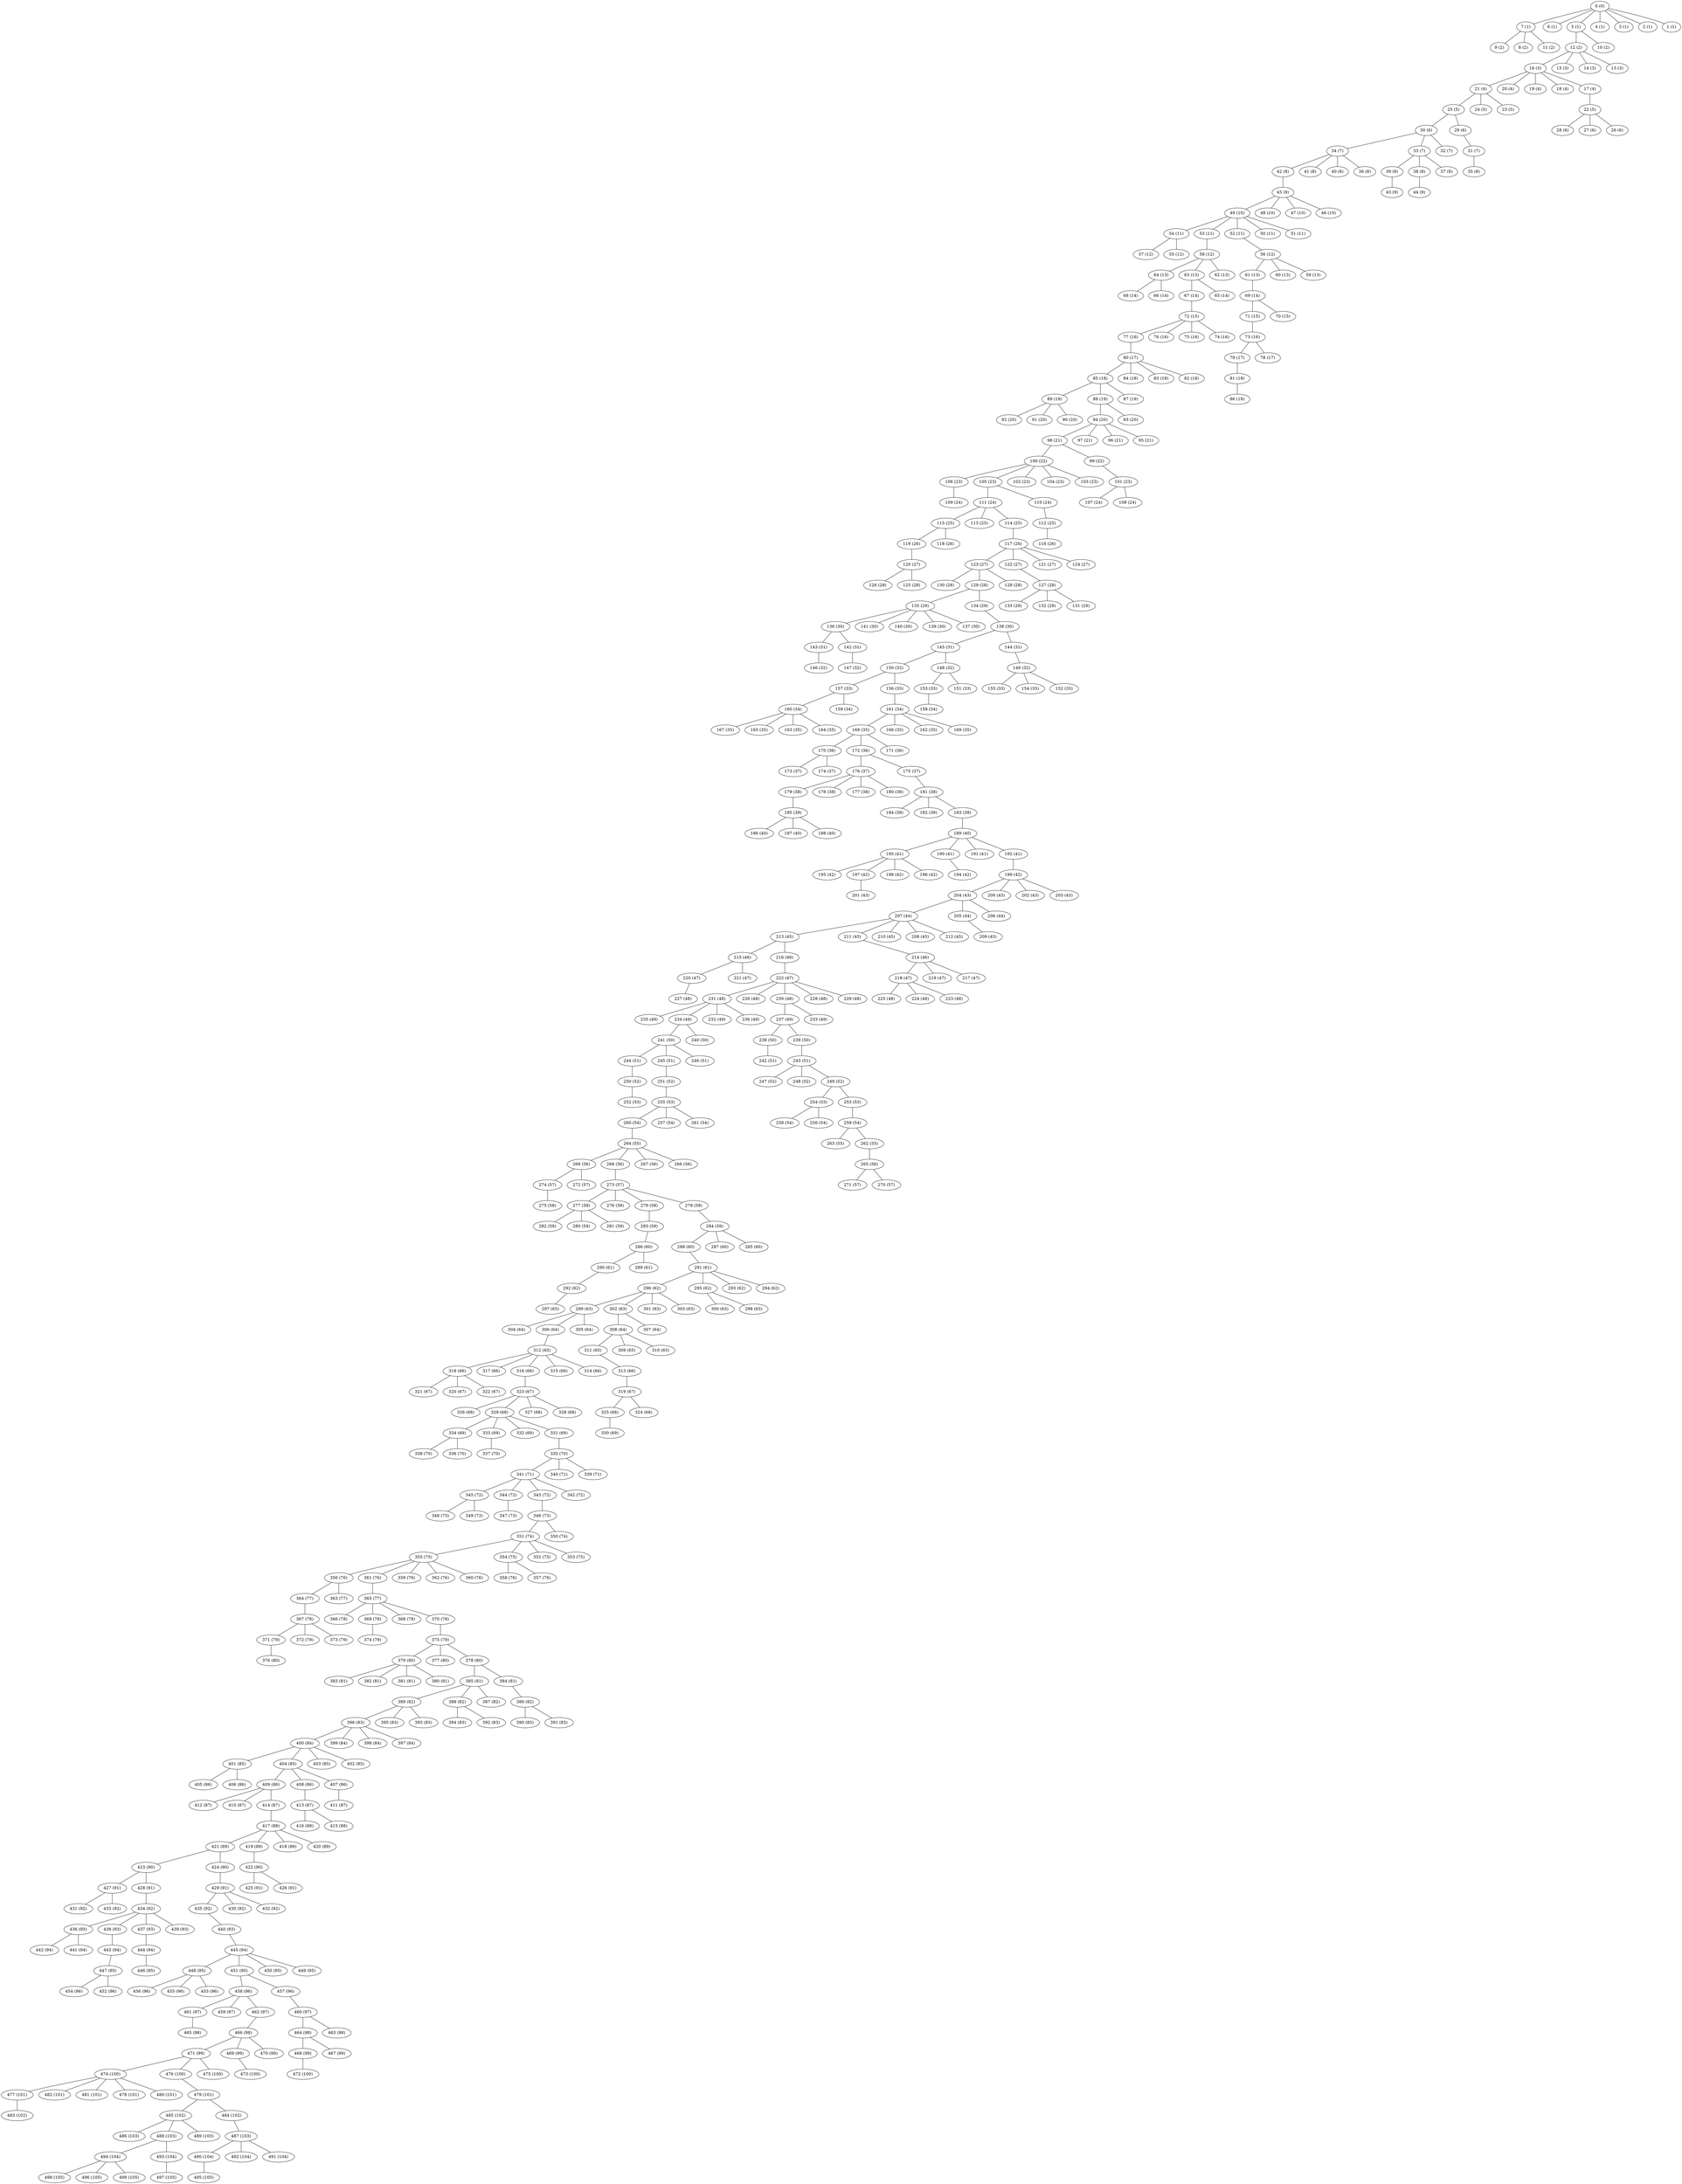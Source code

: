 graph grafoBarabasi_500_7_Dijkstra  {
"0 (0)";
"7 (1)";
"6 (1)";
"5 (1)";
"4 (1)";
"3 (1)";
"2 (1)";
"1 (1)";
"9 (2)";
"12 (2)";
"10 (2)";
"8 (2)";
"11 (2)";
"16 (3)";
"15 (3)";
"14 (3)";
"13 (3)";
"21 (4)";
"20 (4)";
"19 (4)";
"18 (4)";
"17 (4)";
"22 (5)";
"25 (5)";
"24 (5)";
"23 (5)";
"30 (6)";
"29 (6)";
"28 (6)";
"27 (6)";
"26 (6)";
"31 (7)";
"34 (7)";
"33 (7)";
"32 (7)";
"35 (8)";
"39 (8)";
"38 (8)";
"37 (8)";
"42 (8)";
"41 (8)";
"40 (8)";
"36 (8)";
"45 (9)";
"44 (9)";
"43 (9)";
"49 (10)";
"48 (10)";
"47 (10)";
"46 (10)";
"54 (11)";
"53 (11)";
"52 (11)";
"50 (11)";
"51 (11)";
"56 (12)";
"58 (12)";
"57 (12)";
"55 (12)";
"64 (13)";
"63 (13)";
"62 (13)";
"61 (13)";
"60 (13)";
"59 (13)";
"69 (14)";
"67 (14)";
"65 (14)";
"68 (14)";
"66 (14)";
"72 (15)";
"71 (15)";
"70 (15)";
"73 (16)";
"77 (16)";
"76 (16)";
"75 (16)";
"74 (16)";
"80 (17)";
"79 (17)";
"78 (17)";
"81 (18)";
"85 (18)";
"84 (18)";
"83 (18)";
"82 (18)";
"89 (19)";
"88 (19)";
"87 (19)";
"86 (19)";
"94 (20)";
"93 (20)";
"92 (20)";
"91 (20)";
"90 (20)";
"98 (21)";
"97 (21)";
"96 (21)";
"95 (21)";
"100 (22)";
"99 (22)";
"101 (23)";
"106 (23)";
"105 (23)";
"102 (23)";
"104 (23)";
"103 (23)";
"111 (24)";
"110 (24)";
"107 (24)";
"108 (24)";
"109 (24)";
"112 (25)";
"115 (25)";
"113 (25)";
"114 (25)";
"117 (26)";
"119 (26)";
"116 (26)";
"118 (26)";
"120 (27)";
"123 (27)";
"122 (27)";
"121 (27)";
"124 (27)";
"127 (28)";
"130 (28)";
"129 (28)";
"128 (28)";
"126 (28)";
"125 (28)";
"135 (29)";
"134 (29)";
"133 (29)";
"132 (29)";
"131 (29)";
"138 (30)";
"136 (30)";
"141 (30)";
"140 (30)";
"139 (30)";
"137 (30)";
"143 (31)";
"142 (31)";
"145 (31)";
"144 (31)";
"149 (32)";
"150 (32)";
"148 (32)";
"147 (32)";
"146 (32)";
"153 (33)";
"151 (33)";
"157 (33)";
"156 (33)";
"155 (33)";
"154 (33)";
"152 (33)";
"161 (34)";
"160 (34)";
"159 (34)";
"158 (34)";
"168 (35)";
"167 (35)";
"166 (35)";
"162 (35)";
"165 (35)";
"163 (35)";
"169 (35)";
"164 (35)";
"170 (36)";
"172 (36)";
"171 (36)";
"176 (37)";
"175 (37)";
"173 (37)";
"174 (37)";
"181 (38)";
"179 (38)";
"178 (38)";
"177 (38)";
"180 (38)";
"185 (39)";
"184 (39)";
"182 (39)";
"183 (39)";
"189 (40)";
"186 (40)";
"187 (40)";
"188 (40)";
"193 (41)";
"190 (41)";
"191 (41)";
"192 (41)";
"199 (42)";
"195 (42)";
"197 (42)";
"198 (42)";
"194 (42)";
"196 (42)";
"201 (43)";
"204 (43)";
"200 (43)";
"202 (43)";
"203 (43)";
"207 (44)";
"205 (44)";
"206 (44)";
"209 (45)";
"213 (45)";
"211 (45)";
"210 (45)";
"208 (45)";
"212 (45)";
"214 (46)";
"215 (46)";
"216 (46)";
"222 (47)";
"218 (47)";
"219 (47)";
"217 (47)";
"220 (47)";
"221 (47)";
"227 (48)";
"225 (48)";
"224 (48)";
"231 (48)";
"226 (48)";
"230 (48)";
"223 (48)";
"228 (48)";
"229 (48)";
"237 (49)";
"235 (49)";
"234 (49)";
"232 (49)";
"236 (49)";
"233 (49)";
"241 (50)";
"238 (50)";
"239 (50)";
"240 (50)";
"243 (51)";
"244 (51)";
"245 (51)";
"246 (51)";
"242 (51)";
"250 (52)";
"247 (52)";
"248 (52)";
"249 (52)";
"251 (52)";
"255 (53)";
"254 (53)";
"253 (53)";
"252 (53)";
"259 (54)";
"258 (54)";
"256 (54)";
"260 (54)";
"257 (54)";
"261 (54)";
"264 (55)";
"263 (55)";
"262 (55)";
"265 (56)";
"269 (56)";
"268 (56)";
"267 (56)";
"266 (56)";
"273 (57)";
"274 (57)";
"272 (57)";
"271 (57)";
"270 (57)";
"277 (58)";
"275 (58)";
"276 (58)";
"279 (58)";
"278 (58)";
"284 (59)";
"283 (59)";
"282 (59)";
"280 (59)";
"281 (59)";
"286 (60)";
"288 (60)";
"287 (60)";
"285 (60)";
"291 (61)";
"290 (61)";
"289 (61)";
"292 (62)";
"296 (62)";
"295 (62)";
"293 (62)";
"294 (62)";
"299 (63)";
"300 (63)";
"298 (63)";
"302 (63)";
"301 (63)";
"297 (63)";
"303 (63)";
"308 (64)";
"307 (64)";
"304 (64)";
"306 (64)";
"305 (64)";
"312 (65)";
"311 (65)";
"309 (65)";
"310 (65)";
"313 (66)";
"318 (66)";
"317 (66)";
"316 (66)";
"315 (66)";
"314 (66)";
"323 (67)";
"319 (67)";
"321 (67)";
"320 (67)";
"322 (67)";
"325 (68)";
"324 (68)";
"326 (68)";
"329 (68)";
"327 (68)";
"328 (68)";
"334 (69)";
"333 (69)";
"332 (69)";
"331 (69)";
"330 (69)";
"335 (70)";
"337 (70)";
"338 (70)";
"336 (70)";
"341 (71)";
"340 (71)";
"339 (71)";
"345 (72)";
"344 (72)";
"343 (72)";
"342 (72)";
"346 (73)";
"348 (73)";
"347 (73)";
"349 (73)";
"351 (74)";
"350 (74)";
"355 (75)";
"354 (75)";
"352 (75)";
"353 (75)";
"356 (76)";
"358 (76)";
"361 (76)";
"359 (76)";
"362 (76)";
"357 (76)";
"360 (76)";
"365 (77)";
"364 (77)";
"363 (77)";
"367 (78)";
"366 (78)";
"369 (78)";
"368 (78)";
"370 (78)";
"375 (79)";
"371 (79)";
"372 (79)";
"373 (79)";
"374 (79)";
"379 (80)";
"377 (80)";
"378 (80)";
"376 (80)";
"385 (81)";
"384 (81)";
"383 (81)";
"382 (81)";
"381 (81)";
"380 (81)";
"386 (82)";
"389 (82)";
"388 (82)";
"387 (82)";
"394 (83)";
"392 (83)";
"390 (83)";
"396 (83)";
"395 (83)";
"393 (83)";
"391 (83)";
"400 (84)";
"399 (84)";
"398 (84)";
"397 (84)";
"401 (85)";
"404 (85)";
"403 (85)";
"402 (85)";
"409 (86)";
"408 (86)";
"407 (86)";
"405 (86)";
"406 (86)";
"411 (87)";
"413 (87)";
"412 (87)";
"410 (87)";
"414 (87)";
"417 (88)";
"416 (88)";
"415 (88)";
"421 (89)";
"419 (89)";
"418 (89)";
"420 (89)";
"422 (90)";
"423 (90)";
"424 (90)";
"429 (91)";
"427 (91)";
"425 (91)";
"428 (91)";
"426 (91)";
"434 (92)";
"435 (92)";
"430 (92)";
"432 (92)";
"431 (92)";
"433 (92)";
"436 (93)";
"438 (93)";
"437 (93)";
"439 (93)";
"440 (93)";
"445 (94)";
"444 (94)";
"443 (94)";
"442 (94)";
"441 (94)";
"448 (95)";
"447 (95)";
"446 (95)";
"451 (95)";
"450 (95)";
"449 (95)";
"458 (96)";
"457 (96)";
"454 (96)";
"452 (96)";
"456 (96)";
"455 (96)";
"453 (96)";
"460 (97)";
"461 (97)";
"459 (97)";
"462 (97)";
"466 (98)";
"464 (98)";
"463 (98)";
"465 (98)";
"468 (99)";
"471 (99)";
"469 (99)";
"470 (99)";
"467 (99)";
"474 (100)";
"472 (100)";
"476 (100)";
"473 (100)";
"475 (100)";
"477 (101)";
"479 (101)";
"482 (101)";
"481 (101)";
"478 (101)";
"480 (101)";
"485 (102)";
"483 (102)";
"484 (102)";
"487 (103)";
"486 (103)";
"488 (103)";
"489 (103)";
"490 (104)";
"494 (104)";
"493 (104)";
"492 (104)";
"491 (104)";
"495 (105)";
"498 (105)";
"496 (105)";
"497 (105)";
"499 (105)";
"0 (0)" -- "7 (1)";
"0 (0)" -- "6 (1)";
"0 (0)" -- "5 (1)";
"0 (0)" -- "4 (1)";
"0 (0)" -- "3 (1)";
"0 (0)" -- "2 (1)";
"0 (0)" -- "1 (1)";
"7 (1)" -- "9 (2)";
"5 (1)" -- "12 (2)";
"5 (1)" -- "10 (2)";
"7 (1)" -- "8 (2)";
"7 (1)" -- "11 (2)";
"12 (2)" -- "16 (3)";
"12 (2)" -- "15 (3)";
"12 (2)" -- "14 (3)";
"12 (2)" -- "13 (3)";
"16 (3)" -- "21 (4)";
"16 (3)" -- "20 (4)";
"16 (3)" -- "19 (4)";
"16 (3)" -- "18 (4)";
"16 (3)" -- "17 (4)";
"17 (4)" -- "22 (5)";
"21 (4)" -- "25 (5)";
"21 (4)" -- "24 (5)";
"21 (4)" -- "23 (5)";
"25 (5)" -- "30 (6)";
"25 (5)" -- "29 (6)";
"22 (5)" -- "28 (6)";
"22 (5)" -- "27 (6)";
"22 (5)" -- "26 (6)";
"29 (6)" -- "31 (7)";
"30 (6)" -- "34 (7)";
"30 (6)" -- "33 (7)";
"30 (6)" -- "32 (7)";
"31 (7)" -- "35 (8)";
"33 (7)" -- "39 (8)";
"33 (7)" -- "38 (8)";
"33 (7)" -- "37 (8)";
"34 (7)" -- "42 (8)";
"34 (7)" -- "41 (8)";
"34 (7)" -- "40 (8)";
"34 (7)" -- "36 (8)";
"42 (8)" -- "45 (9)";
"38 (8)" -- "44 (9)";
"39 (8)" -- "43 (9)";
"45 (9)" -- "49 (10)";
"45 (9)" -- "48 (10)";
"45 (9)" -- "47 (10)";
"45 (9)" -- "46 (10)";
"49 (10)" -- "54 (11)";
"49 (10)" -- "53 (11)";
"49 (10)" -- "52 (11)";
"49 (10)" -- "50 (11)";
"49 (10)" -- "51 (11)";
"52 (11)" -- "56 (12)";
"53 (11)" -- "58 (12)";
"54 (11)" -- "57 (12)";
"54 (11)" -- "55 (12)";
"58 (12)" -- "64 (13)";
"58 (12)" -- "63 (13)";
"58 (12)" -- "62 (13)";
"56 (12)" -- "61 (13)";
"56 (12)" -- "60 (13)";
"56 (12)" -- "59 (13)";
"61 (13)" -- "69 (14)";
"63 (13)" -- "67 (14)";
"63 (13)" -- "65 (14)";
"64 (13)" -- "68 (14)";
"64 (13)" -- "66 (14)";
"67 (14)" -- "72 (15)";
"69 (14)" -- "71 (15)";
"69 (14)" -- "70 (15)";
"71 (15)" -- "73 (16)";
"72 (15)" -- "77 (16)";
"72 (15)" -- "76 (16)";
"72 (15)" -- "75 (16)";
"72 (15)" -- "74 (16)";
"77 (16)" -- "80 (17)";
"73 (16)" -- "79 (17)";
"73 (16)" -- "78 (17)";
"79 (17)" -- "81 (18)";
"80 (17)" -- "85 (18)";
"80 (17)" -- "84 (18)";
"80 (17)" -- "83 (18)";
"80 (17)" -- "82 (18)";
"85 (18)" -- "89 (19)";
"85 (18)" -- "88 (19)";
"85 (18)" -- "87 (19)";
"81 (18)" -- "86 (19)";
"88 (19)" -- "94 (20)";
"88 (19)" -- "93 (20)";
"89 (19)" -- "92 (20)";
"89 (19)" -- "91 (20)";
"89 (19)" -- "90 (20)";
"94 (20)" -- "98 (21)";
"94 (20)" -- "97 (21)";
"94 (20)" -- "96 (21)";
"94 (20)" -- "95 (21)";
"98 (21)" -- "100 (22)";
"98 (21)" -- "99 (22)";
"99 (22)" -- "101 (23)";
"100 (22)" -- "106 (23)";
"100 (22)" -- "105 (23)";
"100 (22)" -- "102 (23)";
"100 (22)" -- "104 (23)";
"100 (22)" -- "103 (23)";
"105 (23)" -- "111 (24)";
"105 (23)" -- "110 (24)";
"101 (23)" -- "107 (24)";
"101 (23)" -- "108 (24)";
"106 (23)" -- "109 (24)";
"110 (24)" -- "112 (25)";
"111 (24)" -- "115 (25)";
"111 (24)" -- "113 (25)";
"111 (24)" -- "114 (25)";
"114 (25)" -- "117 (26)";
"115 (25)" -- "119 (26)";
"112 (25)" -- "116 (26)";
"115 (25)" -- "118 (26)";
"119 (26)" -- "120 (27)";
"117 (26)" -- "123 (27)";
"117 (26)" -- "122 (27)";
"117 (26)" -- "121 (27)";
"117 (26)" -- "124 (27)";
"122 (27)" -- "127 (28)";
"123 (27)" -- "130 (28)";
"123 (27)" -- "129 (28)";
"123 (27)" -- "128 (28)";
"120 (27)" -- "126 (28)";
"120 (27)" -- "125 (28)";
"129 (28)" -- "135 (29)";
"129 (28)" -- "134 (29)";
"127 (28)" -- "133 (29)";
"127 (28)" -- "132 (29)";
"127 (28)" -- "131 (29)";
"134 (29)" -- "138 (30)";
"135 (29)" -- "136 (30)";
"135 (29)" -- "141 (30)";
"135 (29)" -- "140 (30)";
"135 (29)" -- "139 (30)";
"135 (29)" -- "137 (30)";
"136 (30)" -- "143 (31)";
"136 (30)" -- "142 (31)";
"138 (30)" -- "145 (31)";
"138 (30)" -- "144 (31)";
"144 (31)" -- "149 (32)";
"145 (31)" -- "150 (32)";
"145 (31)" -- "148 (32)";
"142 (31)" -- "147 (32)";
"143 (31)" -- "146 (32)";
"148 (32)" -- "153 (33)";
"148 (32)" -- "151 (33)";
"150 (32)" -- "157 (33)";
"150 (32)" -- "156 (33)";
"149 (32)" -- "155 (33)";
"149 (32)" -- "154 (33)";
"149 (32)" -- "152 (33)";
"156 (33)" -- "161 (34)";
"157 (33)" -- "160 (34)";
"157 (33)" -- "159 (34)";
"153 (33)" -- "158 (34)";
"161 (34)" -- "168 (35)";
"160 (34)" -- "167 (35)";
"161 (34)" -- "166 (35)";
"161 (34)" -- "162 (35)";
"160 (34)" -- "165 (35)";
"160 (34)" -- "163 (35)";
"161 (34)" -- "169 (35)";
"160 (34)" -- "164 (35)";
"168 (35)" -- "170 (36)";
"168 (35)" -- "172 (36)";
"168 (35)" -- "171 (36)";
"172 (36)" -- "176 (37)";
"172 (36)" -- "175 (37)";
"170 (36)" -- "173 (37)";
"170 (36)" -- "174 (37)";
"175 (37)" -- "181 (38)";
"176 (37)" -- "179 (38)";
"176 (37)" -- "178 (38)";
"176 (37)" -- "177 (38)";
"176 (37)" -- "180 (38)";
"179 (38)" -- "185 (39)";
"181 (38)" -- "184 (39)";
"181 (38)" -- "182 (39)";
"181 (38)" -- "183 (39)";
"183 (39)" -- "189 (40)";
"185 (39)" -- "186 (40)";
"185 (39)" -- "187 (40)";
"185 (39)" -- "188 (40)";
"189 (40)" -- "193 (41)";
"189 (40)" -- "190 (41)";
"189 (40)" -- "191 (41)";
"189 (40)" -- "192 (41)";
"192 (41)" -- "199 (42)";
"193 (41)" -- "195 (42)";
"193 (41)" -- "197 (42)";
"193 (41)" -- "198 (42)";
"190 (41)" -- "194 (42)";
"193 (41)" -- "196 (42)";
"197 (42)" -- "201 (43)";
"199 (42)" -- "204 (43)";
"199 (42)" -- "200 (43)";
"199 (42)" -- "202 (43)";
"199 (42)" -- "203 (43)";
"204 (43)" -- "207 (44)";
"204 (43)" -- "205 (44)";
"204 (43)" -- "206 (44)";
"205 (44)" -- "209 (45)";
"207 (44)" -- "213 (45)";
"207 (44)" -- "211 (45)";
"207 (44)" -- "210 (45)";
"207 (44)" -- "208 (45)";
"207 (44)" -- "212 (45)";
"211 (45)" -- "214 (46)";
"213 (45)" -- "215 (46)";
"213 (45)" -- "216 (46)";
"216 (46)" -- "222 (47)";
"214 (46)" -- "218 (47)";
"214 (46)" -- "219 (47)";
"214 (46)" -- "217 (47)";
"215 (46)" -- "220 (47)";
"215 (46)" -- "221 (47)";
"220 (47)" -- "227 (48)";
"218 (47)" -- "225 (48)";
"218 (47)" -- "224 (48)";
"222 (47)" -- "231 (48)";
"222 (47)" -- "226 (48)";
"222 (47)" -- "230 (48)";
"218 (47)" -- "223 (48)";
"222 (47)" -- "228 (48)";
"222 (47)" -- "229 (48)";
"230 (48)" -- "237 (49)";
"231 (48)" -- "235 (49)";
"231 (48)" -- "234 (49)";
"231 (48)" -- "232 (49)";
"231 (48)" -- "236 (49)";
"230 (48)" -- "233 (49)";
"234 (49)" -- "241 (50)";
"237 (49)" -- "238 (50)";
"237 (49)" -- "239 (50)";
"234 (49)" -- "240 (50)";
"239 (50)" -- "243 (51)";
"241 (50)" -- "244 (51)";
"241 (50)" -- "245 (51)";
"241 (50)" -- "246 (51)";
"238 (50)" -- "242 (51)";
"244 (51)" -- "250 (52)";
"243 (51)" -- "247 (52)";
"243 (51)" -- "248 (52)";
"243 (51)" -- "249 (52)";
"245 (51)" -- "251 (52)";
"251 (52)" -- "255 (53)";
"249 (52)" -- "254 (53)";
"249 (52)" -- "253 (53)";
"250 (52)" -- "252 (53)";
"253 (53)" -- "259 (54)";
"254 (53)" -- "258 (54)";
"254 (53)" -- "256 (54)";
"255 (53)" -- "260 (54)";
"255 (53)" -- "257 (54)";
"255 (53)" -- "261 (54)";
"260 (54)" -- "264 (55)";
"259 (54)" -- "263 (55)";
"259 (54)" -- "262 (55)";
"262 (55)" -- "265 (56)";
"264 (55)" -- "269 (56)";
"264 (55)" -- "268 (56)";
"264 (55)" -- "267 (56)";
"264 (55)" -- "266 (56)";
"268 (56)" -- "273 (57)";
"269 (56)" -- "274 (57)";
"269 (56)" -- "272 (57)";
"265 (56)" -- "271 (57)";
"265 (56)" -- "270 (57)";
"273 (57)" -- "277 (58)";
"274 (57)" -- "275 (58)";
"273 (57)" -- "276 (58)";
"273 (57)" -- "279 (58)";
"273 (57)" -- "278 (58)";
"278 (58)" -- "284 (59)";
"279 (58)" -- "283 (59)";
"277 (58)" -- "282 (59)";
"277 (58)" -- "280 (59)";
"277 (58)" -- "281 (59)";
"283 (59)" -- "286 (60)";
"284 (59)" -- "288 (60)";
"284 (59)" -- "287 (60)";
"284 (59)" -- "285 (60)";
"288 (60)" -- "291 (61)";
"286 (60)" -- "290 (61)";
"286 (60)" -- "289 (61)";
"290 (61)" -- "292 (62)";
"291 (61)" -- "296 (62)";
"291 (61)" -- "295 (62)";
"291 (61)" -- "293 (62)";
"291 (61)" -- "294 (62)";
"296 (62)" -- "299 (63)";
"295 (62)" -- "300 (63)";
"295 (62)" -- "298 (63)";
"296 (62)" -- "302 (63)";
"296 (62)" -- "301 (63)";
"292 (62)" -- "297 (63)";
"296 (62)" -- "303 (63)";
"302 (63)" -- "308 (64)";
"302 (63)" -- "307 (64)";
"299 (63)" -- "304 (64)";
"299 (63)" -- "306 (64)";
"299 (63)" -- "305 (64)";
"306 (64)" -- "312 (65)";
"308 (64)" -- "311 (65)";
"308 (64)" -- "309 (65)";
"308 (64)" -- "310 (65)";
"311 (65)" -- "313 (66)";
"312 (65)" -- "318 (66)";
"312 (65)" -- "317 (66)";
"312 (65)" -- "316 (66)";
"312 (65)" -- "315 (66)";
"312 (65)" -- "314 (66)";
"316 (66)" -- "323 (67)";
"313 (66)" -- "319 (67)";
"318 (66)" -- "321 (67)";
"318 (66)" -- "320 (67)";
"318 (66)" -- "322 (67)";
"319 (67)" -- "325 (68)";
"319 (67)" -- "324 (68)";
"323 (67)" -- "326 (68)";
"323 (67)" -- "329 (68)";
"323 (67)" -- "327 (68)";
"323 (67)" -- "328 (68)";
"329 (68)" -- "334 (69)";
"329 (68)" -- "333 (69)";
"329 (68)" -- "332 (69)";
"329 (68)" -- "331 (69)";
"325 (68)" -- "330 (69)";
"331 (69)" -- "335 (70)";
"333 (69)" -- "337 (70)";
"334 (69)" -- "338 (70)";
"334 (69)" -- "336 (70)";
"335 (70)" -- "341 (71)";
"335 (70)" -- "340 (71)";
"335 (70)" -- "339 (71)";
"341 (71)" -- "345 (72)";
"341 (71)" -- "344 (72)";
"341 (71)" -- "343 (72)";
"341 (71)" -- "342 (72)";
"343 (72)" -- "346 (73)";
"345 (72)" -- "348 (73)";
"344 (72)" -- "347 (73)";
"345 (72)" -- "349 (73)";
"346 (73)" -- "351 (74)";
"346 (73)" -- "350 (74)";
"351 (74)" -- "355 (75)";
"351 (74)" -- "354 (75)";
"351 (74)" -- "352 (75)";
"351 (74)" -- "353 (75)";
"355 (75)" -- "356 (76)";
"354 (75)" -- "358 (76)";
"355 (75)" -- "361 (76)";
"355 (75)" -- "359 (76)";
"355 (75)" -- "362 (76)";
"354 (75)" -- "357 (76)";
"355 (75)" -- "360 (76)";
"361 (76)" -- "365 (77)";
"356 (76)" -- "364 (77)";
"356 (76)" -- "363 (77)";
"364 (77)" -- "367 (78)";
"365 (77)" -- "366 (78)";
"365 (77)" -- "369 (78)";
"365 (77)" -- "368 (78)";
"365 (77)" -- "370 (78)";
"370 (78)" -- "375 (79)";
"367 (78)" -- "371 (79)";
"367 (78)" -- "372 (79)";
"367 (78)" -- "373 (79)";
"369 (78)" -- "374 (79)";
"375 (79)" -- "379 (80)";
"375 (79)" -- "377 (80)";
"375 (79)" -- "378 (80)";
"371 (79)" -- "376 (80)";
"378 (80)" -- "385 (81)";
"378 (80)" -- "384 (81)";
"379 (80)" -- "383 (81)";
"379 (80)" -- "382 (81)";
"379 (80)" -- "381 (81)";
"379 (80)" -- "380 (81)";
"384 (81)" -- "386 (82)";
"385 (81)" -- "389 (82)";
"385 (81)" -- "388 (82)";
"385 (81)" -- "387 (82)";
"388 (82)" -- "394 (83)";
"388 (82)" -- "392 (83)";
"386 (82)" -- "390 (83)";
"389 (82)" -- "396 (83)";
"389 (82)" -- "395 (83)";
"389 (82)" -- "393 (83)";
"386 (82)" -- "391 (83)";
"396 (83)" -- "400 (84)";
"396 (83)" -- "399 (84)";
"396 (83)" -- "398 (84)";
"396 (83)" -- "397 (84)";
"400 (84)" -- "401 (85)";
"400 (84)" -- "404 (85)";
"400 (84)" -- "403 (85)";
"400 (84)" -- "402 (85)";
"404 (85)" -- "409 (86)";
"404 (85)" -- "408 (86)";
"404 (85)" -- "407 (86)";
"401 (85)" -- "405 (86)";
"401 (85)" -- "406 (86)";
"407 (86)" -- "411 (87)";
"408 (86)" -- "413 (87)";
"409 (86)" -- "412 (87)";
"409 (86)" -- "410 (87)";
"409 (86)" -- "414 (87)";
"414 (87)" -- "417 (88)";
"413 (87)" -- "416 (88)";
"413 (87)" -- "415 (88)";
"417 (88)" -- "421 (89)";
"417 (88)" -- "419 (89)";
"417 (88)" -- "418 (89)";
"417 (88)" -- "420 (89)";
"419 (89)" -- "422 (90)";
"421 (89)" -- "423 (90)";
"421 (89)" -- "424 (90)";
"424 (90)" -- "429 (91)";
"423 (90)" -- "427 (91)";
"422 (90)" -- "425 (91)";
"423 (90)" -- "428 (91)";
"422 (90)" -- "426 (91)";
"428 (91)" -- "434 (92)";
"429 (91)" -- "435 (92)";
"429 (91)" -- "430 (92)";
"429 (91)" -- "432 (92)";
"427 (91)" -- "431 (92)";
"427 (91)" -- "433 (92)";
"434 (92)" -- "436 (93)";
"434 (92)" -- "438 (93)";
"434 (92)" -- "437 (93)";
"434 (92)" -- "439 (93)";
"435 (92)" -- "440 (93)";
"440 (93)" -- "445 (94)";
"437 (93)" -- "444 (94)";
"438 (93)" -- "443 (94)";
"436 (93)" -- "442 (94)";
"436 (93)" -- "441 (94)";
"445 (94)" -- "448 (95)";
"443 (94)" -- "447 (95)";
"444 (94)" -- "446 (95)";
"445 (94)" -- "451 (95)";
"445 (94)" -- "450 (95)";
"445 (94)" -- "449 (95)";
"451 (95)" -- "458 (96)";
"451 (95)" -- "457 (96)";
"447 (95)" -- "454 (96)";
"447 (95)" -- "452 (96)";
"448 (95)" -- "456 (96)";
"448 (95)" -- "455 (96)";
"448 (95)" -- "453 (96)";
"457 (96)" -- "460 (97)";
"458 (96)" -- "461 (97)";
"458 (96)" -- "459 (97)";
"458 (96)" -- "462 (97)";
"462 (97)" -- "466 (98)";
"460 (97)" -- "464 (98)";
"460 (97)" -- "463 (98)";
"461 (97)" -- "465 (98)";
"464 (98)" -- "468 (99)";
"466 (98)" -- "471 (99)";
"466 (98)" -- "469 (99)";
"466 (98)" -- "470 (99)";
"464 (98)" -- "467 (99)";
"471 (99)" -- "474 (100)";
"468 (99)" -- "472 (100)";
"471 (99)" -- "476 (100)";
"469 (99)" -- "473 (100)";
"471 (99)" -- "475 (100)";
"474 (100)" -- "477 (101)";
"476 (100)" -- "479 (101)";
"474 (100)" -- "482 (101)";
"474 (100)" -- "481 (101)";
"474 (100)" -- "478 (101)";
"474 (100)" -- "480 (101)";
"479 (101)" -- "485 (102)";
"477 (101)" -- "483 (102)";
"479 (101)" -- "484 (102)";
"484 (102)" -- "487 (103)";
"485 (102)" -- "486 (103)";
"485 (102)" -- "488 (103)";
"485 (102)" -- "489 (103)";
"487 (103)" -- "490 (104)";
"488 (103)" -- "494 (104)";
"488 (103)" -- "493 (104)";
"487 (103)" -- "492 (104)";
"487 (103)" -- "491 (104)";
"490 (104)" -- "495 (105)";
"494 (104)" -- "498 (105)";
"494 (104)" -- "496 (105)";
"493 (104)" -- "497 (105)";
"494 (104)" -- "499 (105)";
}